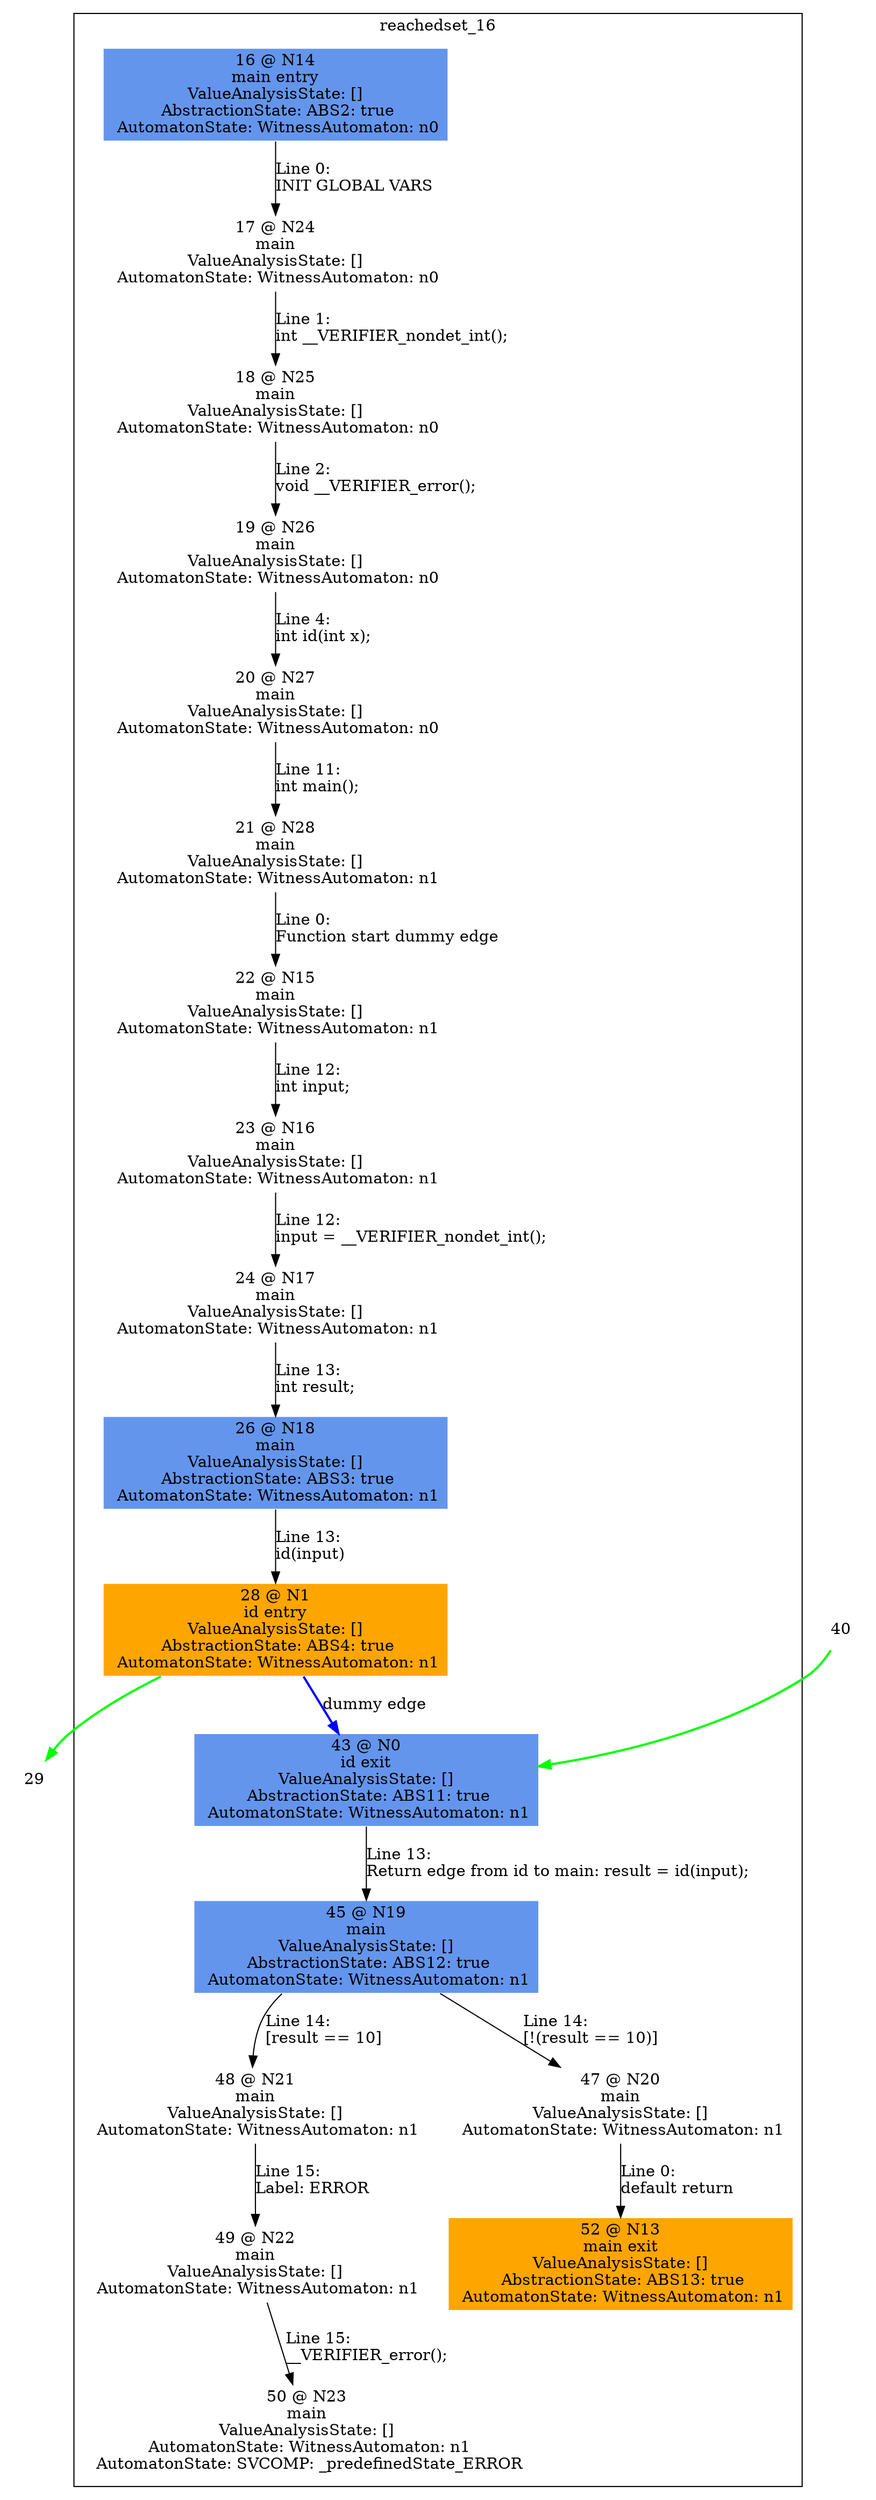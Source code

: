 digraph ARG {
node [style="filled" shape="box" color="white"]
subgraph cluster_16 {
label="reachedset_16"
16 [fillcolor="cornflowerblue" label="16 @ N14\nmain entry\nValueAnalysisState: []\n AbstractionState: ABS2: true\n AutomatonState: WitnessAutomaton: n0\n" id="16"]
17 [label="17 @ N24\nmain\nValueAnalysisState: []\n AutomatonState: WitnessAutomaton: n0\n" id="17"]
18 [label="18 @ N25\nmain\nValueAnalysisState: []\n AutomatonState: WitnessAutomaton: n0\n" id="18"]
19 [label="19 @ N26\nmain\nValueAnalysisState: []\n AutomatonState: WitnessAutomaton: n0\n" id="19"]
20 [label="20 @ N27\nmain\nValueAnalysisState: []\n AutomatonState: WitnessAutomaton: n0\n" id="20"]
21 [label="21 @ N28\nmain\nValueAnalysisState: []\n AutomatonState: WitnessAutomaton: n1\n" id="21"]
22 [label="22 @ N15\nmain\nValueAnalysisState: []\n AutomatonState: WitnessAutomaton: n1\n" id="22"]
23 [label="23 @ N16\nmain\nValueAnalysisState: []\n AutomatonState: WitnessAutomaton: n1\n" id="23"]
24 [label="24 @ N17\nmain\nValueAnalysisState: []\n AutomatonState: WitnessAutomaton: n1\n" id="24"]
26 [fillcolor="cornflowerblue" label="26 @ N18\nmain\nValueAnalysisState: []\n AbstractionState: ABS3: true\n AutomatonState: WitnessAutomaton: n1\n" id="26"]
28 [fillcolor="orange" label="28 @ N1\nid entry\nValueAnalysisState: []\n AbstractionState: ABS4: true\n AutomatonState: WitnessAutomaton: n1\n" id="28"]
43 [fillcolor="cornflowerblue" label="43 @ N0\nid exit\nValueAnalysisState: []\n AbstractionState: ABS11: true\n AutomatonState: WitnessAutomaton: n1\n" id="43"]
45 [fillcolor="cornflowerblue" label="45 @ N19\nmain\nValueAnalysisState: []\n AbstractionState: ABS12: true\n AutomatonState: WitnessAutomaton: n1\n" id="45"]
48 [label="48 @ N21\nmain\nValueAnalysisState: []\n AutomatonState: WitnessAutomaton: n1\n" id="48"]
49 [label="49 @ N22\nmain\nValueAnalysisState: []\n AutomatonState: WitnessAutomaton: n1\n" id="49"]
50 [label="50 @ N23\nmain\nValueAnalysisState: []\n AutomatonState: WitnessAutomaton: n1\n AutomatonState: SVCOMP: _predefinedState_ERROR\n" id="50"]
47 [label="47 @ N20\nmain\nValueAnalysisState: []\n AutomatonState: WitnessAutomaton: n1\n" id="47"]
52 [fillcolor="orange" label="52 @ N13\nmain exit\nValueAnalysisState: []\n AbstractionState: ABS13: true\n AutomatonState: WitnessAutomaton: n1\n" id="52"]
16 -> 17 [label="Line 0: \lINIT GLOBAL VARS\l" id="16 -> 17"]
17 -> 18 [label="Line 1: \lint __VERIFIER_nondet_int();\l" id="17 -> 18"]
18 -> 19 [label="Line 2: \lvoid __VERIFIER_error();\l" id="18 -> 19"]
19 -> 20 [label="Line 4: \lint id(int x);\l" id="19 -> 20"]
20 -> 21 [label="Line 11: \lint main();\l" id="20 -> 21"]
21 -> 22 [label="Line 0: \lFunction start dummy edge\l" id="21 -> 22"]
22 -> 23 [label="Line 12: \lint input;\l" id="22 -> 23"]
23 -> 24 [label="Line 12: \linput = __VERIFIER_nondet_int();\l" id="23 -> 24"]
24 -> 26 [label="Line 13: \lint result;\l" id="24 -> 26"]
26 -> 28 [label="Line 13: \lid(input)\l" id="26 -> 28"]
28 -> 43 [style="bold" color="blue" label="dummy edge" id="28 -> 43"]
43 -> 45 [label="Line 13: \lReturn edge from id to main: result = id(input);\l" id="43 -> 45"]
45 -> 47 [label="Line 14: \l[!(result == 10)]\l" id="45 -> 47"]
45 -> 48 [label="Line 14: \l[result == 10]\l" id="45 -> 48"]
48 -> 49 [label="Line 15: \lLabel: ERROR\l" id="48 -> 49"]
49 -> 50 [label="Line 15: \l__VERIFIER_error();\l" id="49 -> 50"]
47 -> 52 [label="Line 0: \ldefault return\l" id="47 -> 52"]
}
40 -> 43 [color=green style=bold]
28 -> 29 [color=green style=bold]
}

